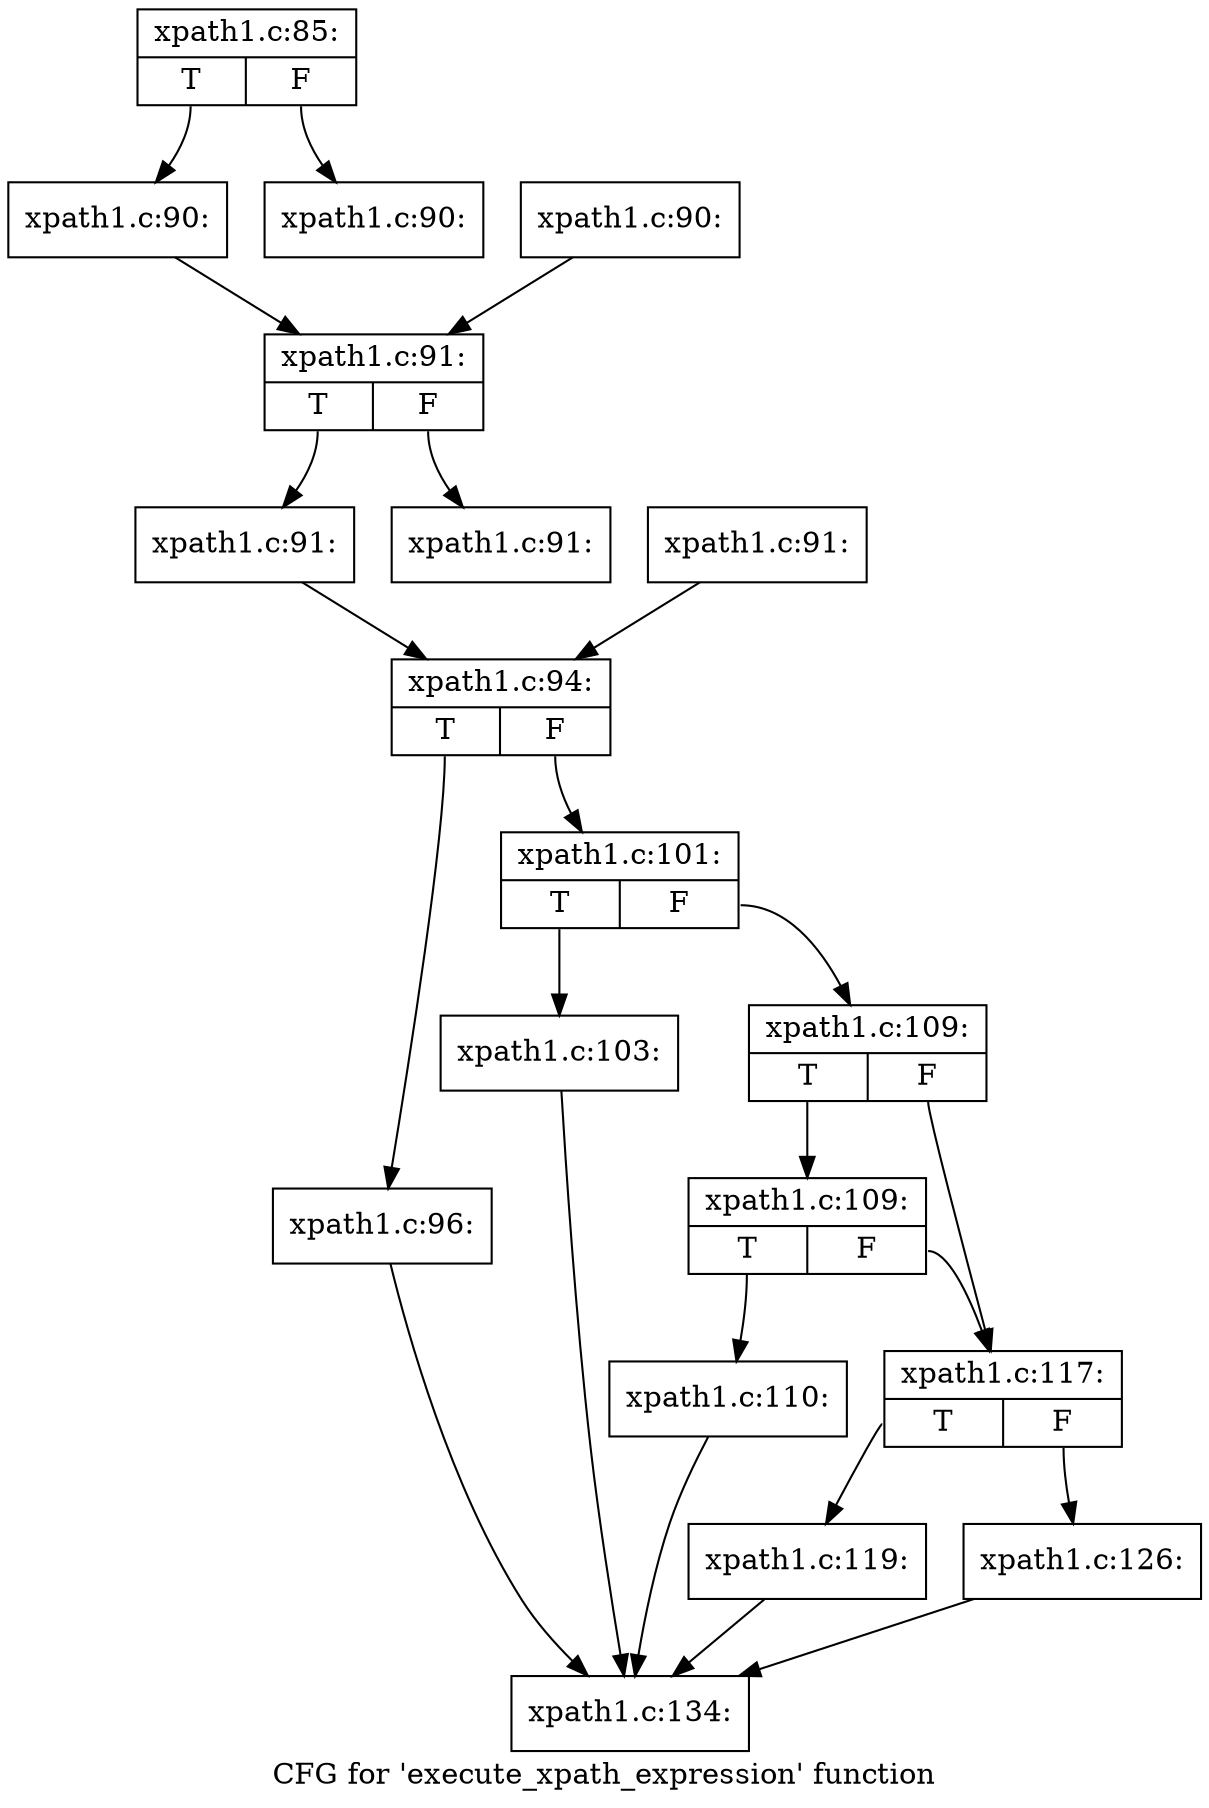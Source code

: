 digraph "CFG for 'execute_xpath_expression' function" {
	label="CFG for 'execute_xpath_expression' function";

	Node0x4f981f0 [shape=record,label="{xpath1.c:85:|{<s0>T|<s1>F}}"];
	Node0x4f981f0:s0 -> Node0x4fba360;
	Node0x4f981f0:s1 -> Node0x4fba3b0;
	Node0x4fba360 [shape=record,label="{xpath1.c:90:}"];
	Node0x4fba360 -> Node0x4fba400;
	Node0x4fba3b0 [shape=record,label="{xpath1.c:90:}"];
	Node0x4e484e0 [shape=record,label="{xpath1.c:90:}"];
	Node0x4e484e0 -> Node0x4fba400;
	Node0x4fba400 [shape=record,label="{xpath1.c:91:|{<s0>T|<s1>F}}"];
	Node0x4fba400:s0 -> Node0x4fbb890;
	Node0x4fba400:s1 -> Node0x4fbb8e0;
	Node0x4fbb890 [shape=record,label="{xpath1.c:91:}"];
	Node0x4fbb890 -> Node0x4fbb930;
	Node0x4fbb8e0 [shape=record,label="{xpath1.c:91:}"];
	Node0x4fbabd0 [shape=record,label="{xpath1.c:91:}"];
	Node0x4fbabd0 -> Node0x4fbb930;
	Node0x4fbb930 [shape=record,label="{xpath1.c:94:|{<s0>T|<s1>F}}"];
	Node0x4fbb930:s0 -> Node0x4fbc070;
	Node0x4fbb930:s1 -> Node0x4fbc400;
	Node0x4fbc070 [shape=record,label="{xpath1.c:96:}"];
	Node0x4fbc070 -> Node0x4f91670;
	Node0x4fbc400 [shape=record,label="{xpath1.c:101:|{<s0>T|<s1>F}}"];
	Node0x4fbc400:s0 -> Node0x4fbd6b0;
	Node0x4fbc400:s1 -> Node0x4fbda40;
	Node0x4fbd6b0 [shape=record,label="{xpath1.c:103:}"];
	Node0x4fbd6b0 -> Node0x4f91670;
	Node0x4fbda40 [shape=record,label="{xpath1.c:109:|{<s0>T|<s1>F}}"];
	Node0x4fbda40:s0 -> Node0x4fbe610;
	Node0x4fbda40:s1 -> Node0x4fbe5c0;
	Node0x4fbe610 [shape=record,label="{xpath1.c:109:|{<s0>T|<s1>F}}"];
	Node0x4fbe610:s0 -> Node0x4fbe1d0;
	Node0x4fbe610:s1 -> Node0x4fbe5c0;
	Node0x4fbe1d0 [shape=record,label="{xpath1.c:110:}"];
	Node0x4fbe1d0 -> Node0x4f91670;
	Node0x4fbe5c0 [shape=record,label="{xpath1.c:117:|{<s0>T|<s1>F}}"];
	Node0x4fbe5c0:s0 -> Node0x4fbdff0;
	Node0x4fbe5c0:s1 -> Node0x4fc00b0;
	Node0x4fbdff0 [shape=record,label="{xpath1.c:119:}"];
	Node0x4fbdff0 -> Node0x4f91670;
	Node0x4fc00b0 [shape=record,label="{xpath1.c:126:}"];
	Node0x4fc00b0 -> Node0x4f91670;
	Node0x4f91670 [shape=record,label="{xpath1.c:134:}"];
}

